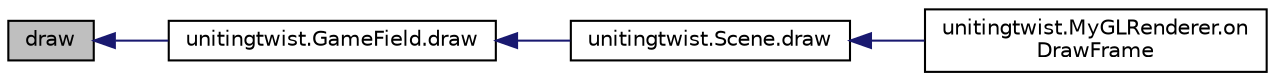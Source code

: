 digraph "draw"
{
  edge [fontname="Helvetica",fontsize="10",labelfontname="Helvetica",labelfontsize="10"];
  node [fontname="Helvetica",fontsize="10",shape=record];
  rankdir="LR";
  Node16 [label="draw",height=0.2,width=0.4,color="black", fillcolor="grey75", style="filled", fontcolor="black"];
  Node16 -> Node17 [dir="back",color="midnightblue",fontsize="10",style="solid"];
  Node17 [label="unitingtwist.GameField.draw",height=0.2,width=0.4,color="black", fillcolor="white", style="filled",URL="$classunitingtwist_1_1_game_field.html#ace8a0d2a4e41b6d83897d48fd91a7ab3",tooltip="Draw the initial representation on the OpenGL surface. "];
  Node17 -> Node18 [dir="back",color="midnightblue",fontsize="10",style="solid"];
  Node18 [label="unitingtwist.Scene.draw",height=0.2,width=0.4,color="black", fillcolor="white", style="filled",URL="$classunitingtwist_1_1_scene.html#ace8a0d2a4e41b6d83897d48fd91a7ab3"];
  Node18 -> Node19 [dir="back",color="midnightblue",fontsize="10",style="solid"];
  Node19 [label="unitingtwist.MyGLRenderer.on\lDrawFrame",height=0.2,width=0.4,color="black", fillcolor="white", style="filled",URL="$classunitingtwist_1_1_my_g_l_renderer.html#aba4bf3428902adb204d17703e7afcbc9"];
}
